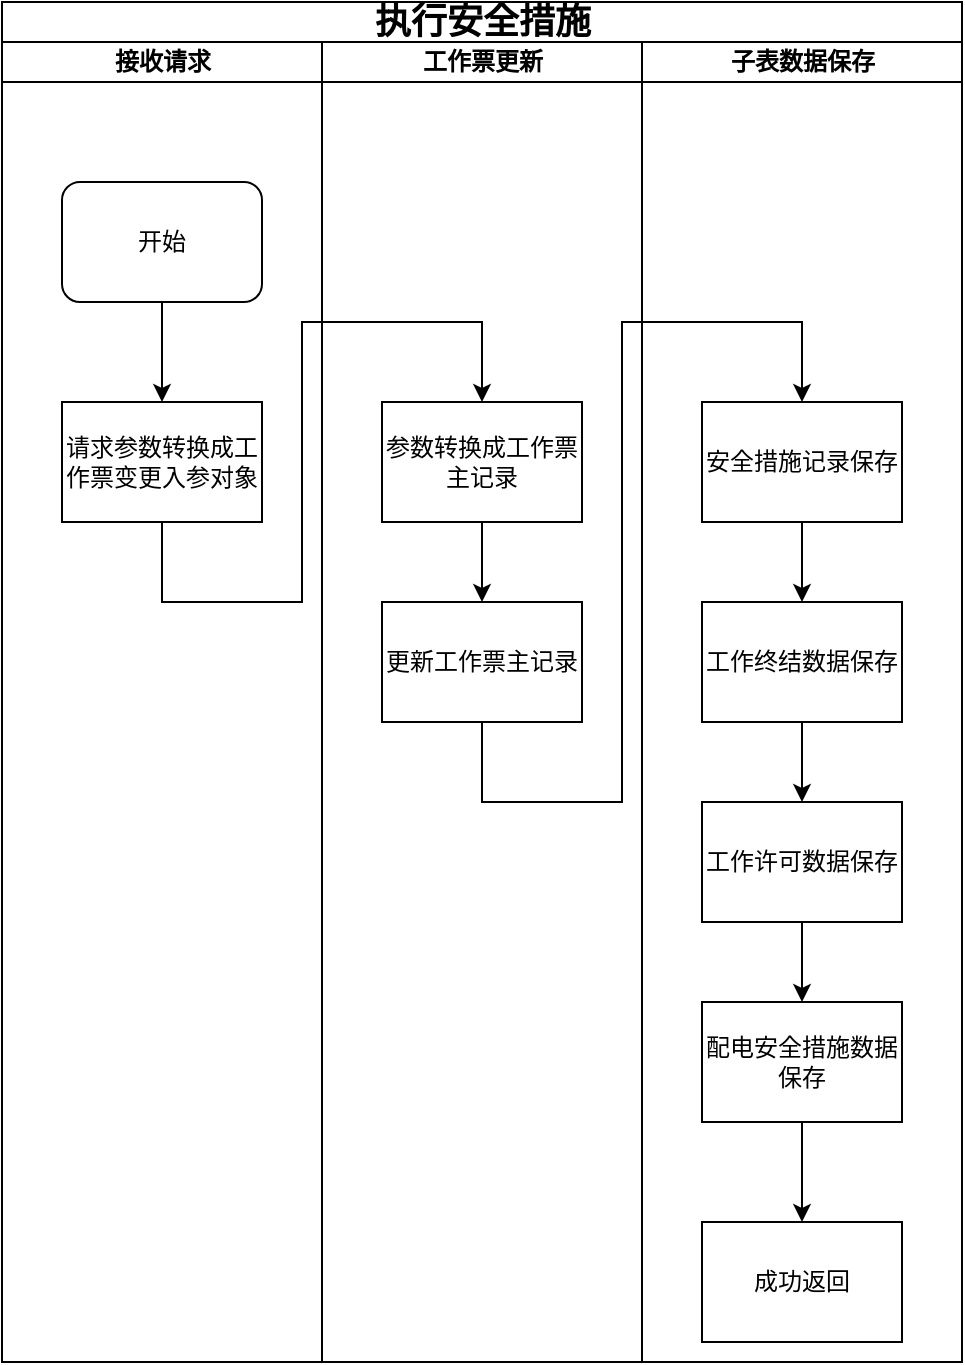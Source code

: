 <mxfile version="26.2.13">
  <diagram name="第 1 页" id="d11uymPGXyLyBies0Rf4">
    <mxGraphModel dx="1044" dy="562" grid="1" gridSize="10" guides="1" tooltips="1" connect="1" arrows="1" fold="1" page="1" pageScale="1" pageWidth="827" pageHeight="1169" math="0" shadow="0">
      <root>
        <mxCell id="0" />
        <mxCell id="1" parent="0" />
        <mxCell id="VwWnXyBEYbqpTuifstWG-1" value="&lt;span style=&quot;font-size: 18px;&quot;&gt;执行安全措施&lt;/span&gt;" style="swimlane;html=1;childLayout=stackLayout;startSize=20;rounded=0;shadow=0;labelBackgroundColor=none;strokeWidth=1;fontFamily=Verdana;fontSize=8;align=center;" vertex="1" parent="1">
          <mxGeometry x="70" y="40" width="480" height="680" as="geometry" />
        </mxCell>
        <mxCell id="VwWnXyBEYbqpTuifstWG-2" value="接收请求" style="swimlane;html=1;startSize=20;" vertex="1" parent="VwWnXyBEYbqpTuifstWG-1">
          <mxGeometry y="20" width="160" height="660" as="geometry">
            <mxRectangle y="20" width="40" height="730" as="alternateBounds" />
          </mxGeometry>
        </mxCell>
        <mxCell id="VwWnXyBEYbqpTuifstWG-3" value="&lt;font style=&quot;font-size: 12px;&quot;&gt;开始&lt;/font&gt;" style="rounded=1;whiteSpace=wrap;html=1;shadow=0;labelBackgroundColor=none;strokeWidth=1;fontFamily=Verdana;fontSize=8;align=center;" vertex="1" parent="VwWnXyBEYbqpTuifstWG-2">
          <mxGeometry x="30" y="70" width="100" height="60" as="geometry" />
        </mxCell>
        <mxCell id="VwWnXyBEYbqpTuifstWG-4" value="&lt;span style=&quot;font-size: 12px;&quot;&gt;请求参数转换成工作票变更入参对象&lt;/span&gt;" style="whiteSpace=wrap;html=1;fontSize=8;fontFamily=Verdana;rounded=0;shadow=0;labelBackgroundColor=none;strokeWidth=1;" vertex="1" parent="VwWnXyBEYbqpTuifstWG-2">
          <mxGeometry x="30" y="180" width="100" height="60" as="geometry" />
        </mxCell>
        <mxCell id="VwWnXyBEYbqpTuifstWG-5" style="edgeStyle=orthogonalEdgeStyle;rounded=0;orthogonalLoop=1;jettySize=auto;html=1;exitX=0.5;exitY=1;exitDx=0;exitDy=0;entryX=0.5;entryY=0;entryDx=0;entryDy=0;" edge="1" parent="VwWnXyBEYbqpTuifstWG-2" source="VwWnXyBEYbqpTuifstWG-3" target="VwWnXyBEYbqpTuifstWG-4">
          <mxGeometry relative="1" as="geometry">
            <Array as="points">
              <mxPoint x="80" y="160" />
              <mxPoint x="80" y="160" />
            </Array>
          </mxGeometry>
        </mxCell>
        <mxCell id="VwWnXyBEYbqpTuifstWG-6" value="工作票更新" style="swimlane;html=1;startSize=20;" vertex="1" parent="VwWnXyBEYbqpTuifstWG-1">
          <mxGeometry x="160" y="20" width="160" height="660" as="geometry" />
        </mxCell>
        <mxCell id="VwWnXyBEYbqpTuifstWG-7" style="edgeStyle=orthogonalEdgeStyle;rounded=0;orthogonalLoop=1;jettySize=auto;html=1;exitX=0.5;exitY=1;exitDx=0;exitDy=0;" edge="1" parent="VwWnXyBEYbqpTuifstWG-6" source="VwWnXyBEYbqpTuifstWG-8" target="VwWnXyBEYbqpTuifstWG-9">
          <mxGeometry relative="1" as="geometry" />
        </mxCell>
        <mxCell id="VwWnXyBEYbqpTuifstWG-8" value="&lt;span style=&quot;font-size: 12px;&quot;&gt;参数转换成工作票主记录&lt;/span&gt;" style="whiteSpace=wrap;html=1;fontSize=8;fontFamily=Verdana;rounded=0;shadow=0;labelBackgroundColor=none;strokeWidth=1;" vertex="1" parent="VwWnXyBEYbqpTuifstWG-6">
          <mxGeometry x="30" y="180" width="100" height="60" as="geometry" />
        </mxCell>
        <mxCell id="VwWnXyBEYbqpTuifstWG-9" value="&lt;span style=&quot;font-size: 12px;&quot;&gt;更新工作票主记录&lt;/span&gt;" style="whiteSpace=wrap;html=1;fontSize=8;fontFamily=Verdana;rounded=0;shadow=0;labelBackgroundColor=none;strokeWidth=1;" vertex="1" parent="VwWnXyBEYbqpTuifstWG-6">
          <mxGeometry x="30" y="280" width="100" height="60" as="geometry" />
        </mxCell>
        <mxCell id="VwWnXyBEYbqpTuifstWG-10" value="子表数据保存" style="swimlane;html=1;startSize=20;" vertex="1" parent="VwWnXyBEYbqpTuifstWG-1">
          <mxGeometry x="320" y="20" width="160" height="660" as="geometry" />
        </mxCell>
        <mxCell id="VwWnXyBEYbqpTuifstWG-11" style="edgeStyle=orthogonalEdgeStyle;rounded=0;orthogonalLoop=1;jettySize=auto;html=1;exitX=0.5;exitY=1;exitDx=0;exitDy=0;entryX=0.5;entryY=0;entryDx=0;entryDy=0;" edge="1" parent="VwWnXyBEYbqpTuifstWG-10" source="VwWnXyBEYbqpTuifstWG-12" target="VwWnXyBEYbqpTuifstWG-16">
          <mxGeometry relative="1" as="geometry" />
        </mxCell>
        <mxCell id="VwWnXyBEYbqpTuifstWG-12" value="&lt;span style=&quot;font-size: 12px;&quot;&gt;安全措施记录保存&lt;/span&gt;" style="whiteSpace=wrap;html=1;fontSize=8;fontFamily=Verdana;rounded=0;shadow=0;labelBackgroundColor=none;strokeWidth=1;" vertex="1" parent="VwWnXyBEYbqpTuifstWG-10">
          <mxGeometry x="30" y="180" width="100" height="60" as="geometry" />
        </mxCell>
        <mxCell id="VwWnXyBEYbqpTuifstWG-13" style="edgeStyle=orthogonalEdgeStyle;rounded=0;orthogonalLoop=1;jettySize=auto;html=1;exitX=0;exitY=0.5;exitDx=0;exitDy=0;entryX=0.5;entryY=0;entryDx=0;entryDy=0;" edge="1" parent="VwWnXyBEYbqpTuifstWG-10">
          <mxGeometry relative="1" as="geometry">
            <Array as="points">
              <mxPoint x="10" y="518" />
              <mxPoint x="10" y="690" />
              <mxPoint x="80" y="690" />
            </Array>
            <mxPoint x="30" y="517.5" as="sourcePoint" />
          </mxGeometry>
        </mxCell>
        <mxCell id="VwWnXyBEYbqpTuifstWG-14" value="&lt;font style=&quot;font-size: 10px;&quot;&gt;否&lt;/font&gt;" style="edgeLabel;html=1;align=center;verticalAlign=middle;resizable=0;points=[];" vertex="1" connectable="0" parent="VwWnXyBEYbqpTuifstWG-13">
          <mxGeometry x="-0.909" y="-2" relative="1" as="geometry">
            <mxPoint as="offset" />
          </mxGeometry>
        </mxCell>
        <mxCell id="VwWnXyBEYbqpTuifstWG-15" style="edgeStyle=orthogonalEdgeStyle;rounded=0;orthogonalLoop=1;jettySize=auto;html=1;exitX=0.5;exitY=1;exitDx=0;exitDy=0;" edge="1" parent="VwWnXyBEYbqpTuifstWG-10" source="VwWnXyBEYbqpTuifstWG-16" target="VwWnXyBEYbqpTuifstWG-18">
          <mxGeometry relative="1" as="geometry" />
        </mxCell>
        <mxCell id="VwWnXyBEYbqpTuifstWG-16" value="&lt;span style=&quot;font-size: 12px;&quot;&gt;工作终结数据保存&lt;/span&gt;" style="whiteSpace=wrap;html=1;fontSize=8;fontFamily=Verdana;rounded=0;shadow=0;labelBackgroundColor=none;strokeWidth=1;" vertex="1" parent="VwWnXyBEYbqpTuifstWG-10">
          <mxGeometry x="30" y="280" width="100" height="60" as="geometry" />
        </mxCell>
        <mxCell id="VwWnXyBEYbqpTuifstWG-17" style="edgeStyle=orthogonalEdgeStyle;rounded=0;orthogonalLoop=1;jettySize=auto;html=1;exitX=0.5;exitY=1;exitDx=0;exitDy=0;entryX=0.5;entryY=0;entryDx=0;entryDy=0;" edge="1" parent="VwWnXyBEYbqpTuifstWG-10" source="VwWnXyBEYbqpTuifstWG-18" target="VwWnXyBEYbqpTuifstWG-20">
          <mxGeometry relative="1" as="geometry" />
        </mxCell>
        <mxCell id="VwWnXyBEYbqpTuifstWG-18" value="&lt;span style=&quot;font-size: 12px;&quot;&gt;工作许可数据保存&lt;/span&gt;" style="whiteSpace=wrap;html=1;fontSize=8;fontFamily=Verdana;rounded=0;shadow=0;labelBackgroundColor=none;strokeWidth=1;" vertex="1" parent="VwWnXyBEYbqpTuifstWG-10">
          <mxGeometry x="30" y="380" width="100" height="60" as="geometry" />
        </mxCell>
        <mxCell id="VwWnXyBEYbqpTuifstWG-19" style="edgeStyle=orthogonalEdgeStyle;rounded=0;orthogonalLoop=1;jettySize=auto;html=1;exitX=0.5;exitY=1;exitDx=0;exitDy=0;entryX=0.5;entryY=0;entryDx=0;entryDy=0;" edge="1" parent="VwWnXyBEYbqpTuifstWG-10" source="VwWnXyBEYbqpTuifstWG-20" target="VwWnXyBEYbqpTuifstWG-21">
          <mxGeometry relative="1" as="geometry" />
        </mxCell>
        <mxCell id="VwWnXyBEYbqpTuifstWG-20" value="&lt;span style=&quot;font-size: 12px;&quot;&gt;配电安全措施数据保存&lt;/span&gt;" style="whiteSpace=wrap;html=1;fontSize=8;fontFamily=Verdana;rounded=0;shadow=0;labelBackgroundColor=none;strokeWidth=1;" vertex="1" parent="VwWnXyBEYbqpTuifstWG-10">
          <mxGeometry x="30" y="480" width="100" height="60" as="geometry" />
        </mxCell>
        <mxCell id="VwWnXyBEYbqpTuifstWG-21" value="&lt;span style=&quot;font-size: 12px;&quot;&gt;成功返回&lt;/span&gt;" style="whiteSpace=wrap;html=1;fontSize=8;fontFamily=Verdana;rounded=0;shadow=0;labelBackgroundColor=none;strokeWidth=1;" vertex="1" parent="VwWnXyBEYbqpTuifstWG-10">
          <mxGeometry x="30" y="590" width="100" height="60" as="geometry" />
        </mxCell>
        <mxCell id="VwWnXyBEYbqpTuifstWG-22" style="edgeStyle=orthogonalEdgeStyle;rounded=0;orthogonalLoop=1;jettySize=auto;html=1;exitX=0.5;exitY=1;exitDx=0;exitDy=0;entryX=0.5;entryY=0;entryDx=0;entryDy=0;" edge="1" parent="VwWnXyBEYbqpTuifstWG-1" source="VwWnXyBEYbqpTuifstWG-9" target="VwWnXyBEYbqpTuifstWG-12">
          <mxGeometry relative="1" as="geometry">
            <Array as="points">
              <mxPoint x="240" y="400" />
              <mxPoint x="310" y="400" />
              <mxPoint x="310" y="160" />
              <mxPoint x="400" y="160" />
            </Array>
          </mxGeometry>
        </mxCell>
        <mxCell id="VwWnXyBEYbqpTuifstWG-23" style="edgeStyle=orthogonalEdgeStyle;rounded=0;orthogonalLoop=1;jettySize=auto;html=1;exitX=0.5;exitY=1;exitDx=0;exitDy=0;entryX=0.5;entryY=0;entryDx=0;entryDy=0;" edge="1" parent="VwWnXyBEYbqpTuifstWG-1" source="VwWnXyBEYbqpTuifstWG-4" target="VwWnXyBEYbqpTuifstWG-8">
          <mxGeometry relative="1" as="geometry">
            <Array as="points">
              <mxPoint x="80" y="300" />
              <mxPoint x="150" y="300" />
              <mxPoint x="150" y="160" />
              <mxPoint x="240" y="160" />
            </Array>
          </mxGeometry>
        </mxCell>
      </root>
    </mxGraphModel>
  </diagram>
</mxfile>

